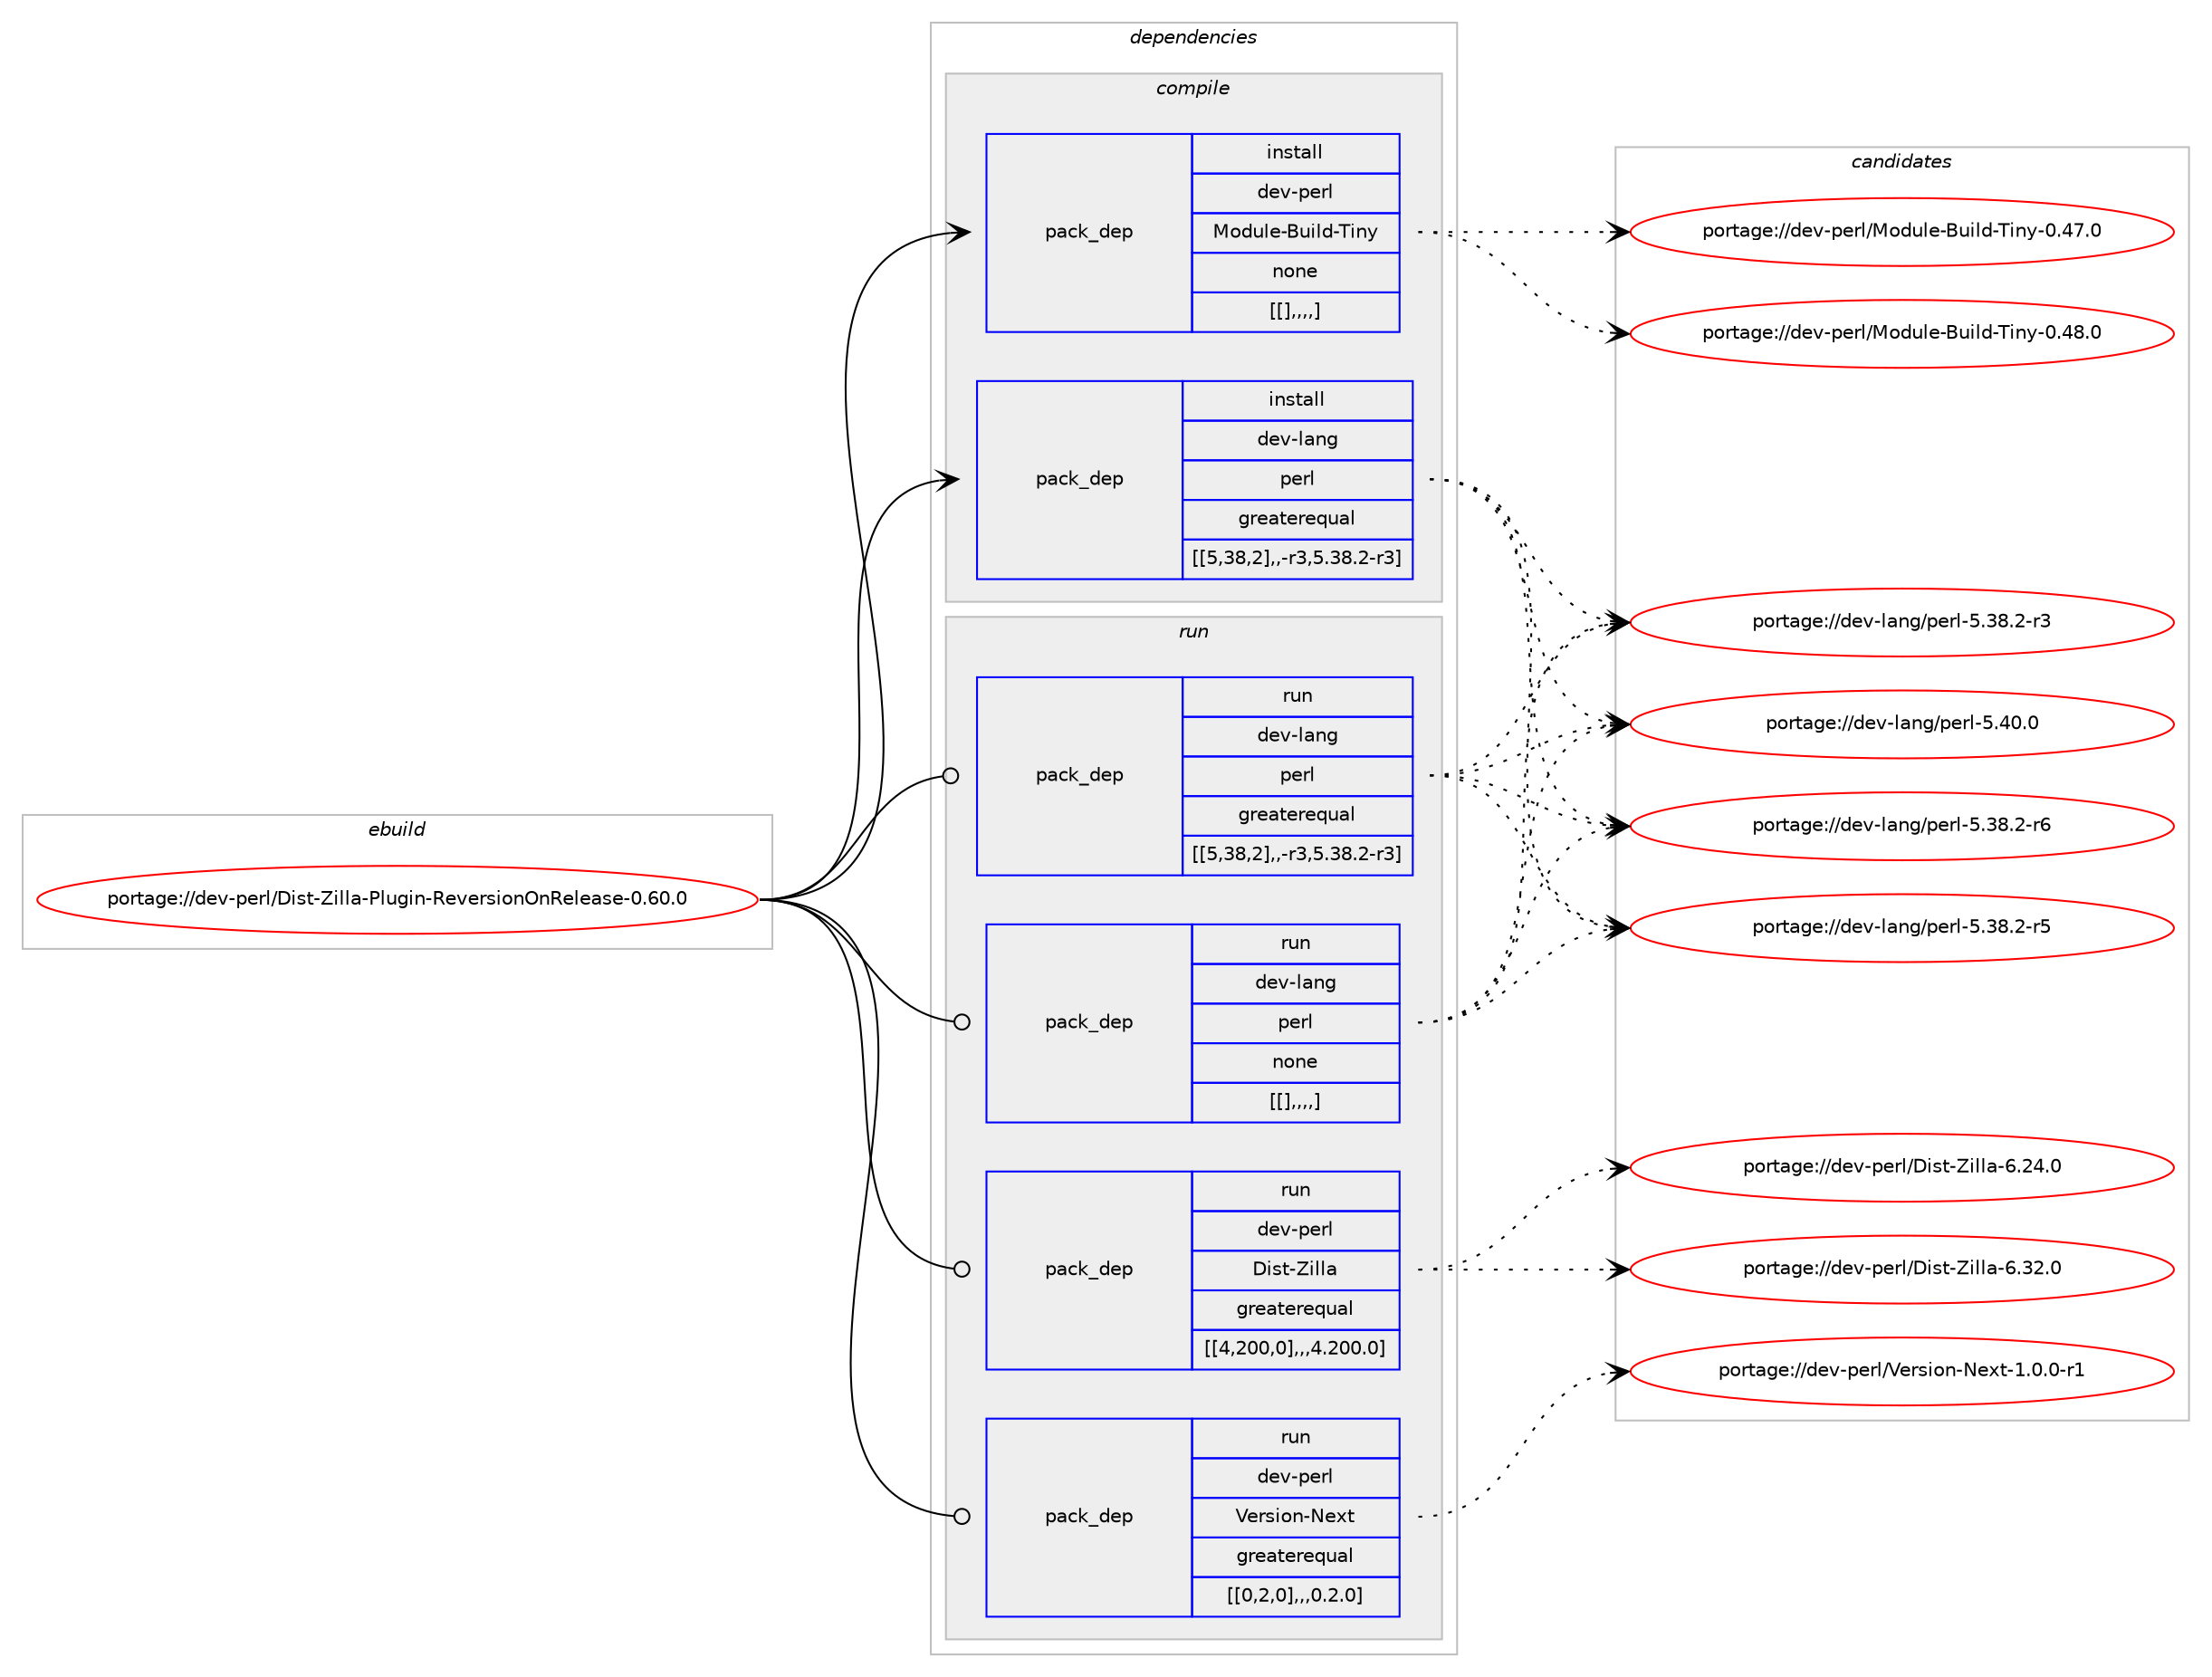 digraph prolog {

# *************
# Graph options
# *************

newrank=true;
concentrate=true;
compound=true;
graph [rankdir=LR,fontname=Helvetica,fontsize=10,ranksep=1.5];#, ranksep=2.5, nodesep=0.2];
edge  [arrowhead=vee];
node  [fontname=Helvetica,fontsize=10];

# **********
# The ebuild
# **********

subgraph cluster_leftcol {
color=gray;
label=<<i>ebuild</i>>;
id [label="portage://dev-perl/Dist-Zilla-Plugin-ReversionOnRelease-0.60.0", color=red, width=4, href="../dev-perl/Dist-Zilla-Plugin-ReversionOnRelease-0.60.0.svg"];
}

# ****************
# The dependencies
# ****************

subgraph cluster_midcol {
color=gray;
label=<<i>dependencies</i>>;
subgraph cluster_compile {
fillcolor="#eeeeee";
style=filled;
label=<<i>compile</i>>;
subgraph pack98787 {
dependency130329 [label=<<TABLE BORDER="0" CELLBORDER="1" CELLSPACING="0" CELLPADDING="4" WIDTH="220"><TR><TD ROWSPAN="6" CELLPADDING="30">pack_dep</TD></TR><TR><TD WIDTH="110">install</TD></TR><TR><TD>dev-lang</TD></TR><TR><TD>perl</TD></TR><TR><TD>greaterequal</TD></TR><TR><TD>[[5,38,2],,-r3,5.38.2-r3]</TD></TR></TABLE>>, shape=none, color=blue];
}
id:e -> dependency130329:w [weight=20,style="solid",arrowhead="vee"];
subgraph pack98788 {
dependency130330 [label=<<TABLE BORDER="0" CELLBORDER="1" CELLSPACING="0" CELLPADDING="4" WIDTH="220"><TR><TD ROWSPAN="6" CELLPADDING="30">pack_dep</TD></TR><TR><TD WIDTH="110">install</TD></TR><TR><TD>dev-perl</TD></TR><TR><TD>Module-Build-Tiny</TD></TR><TR><TD>none</TD></TR><TR><TD>[[],,,,]</TD></TR></TABLE>>, shape=none, color=blue];
}
id:e -> dependency130330:w [weight=20,style="solid",arrowhead="vee"];
}
subgraph cluster_compileandrun {
fillcolor="#eeeeee";
style=filled;
label=<<i>compile and run</i>>;
}
subgraph cluster_run {
fillcolor="#eeeeee";
style=filled;
label=<<i>run</i>>;
subgraph pack98789 {
dependency130331 [label=<<TABLE BORDER="0" CELLBORDER="1" CELLSPACING="0" CELLPADDING="4" WIDTH="220"><TR><TD ROWSPAN="6" CELLPADDING="30">pack_dep</TD></TR><TR><TD WIDTH="110">run</TD></TR><TR><TD>dev-lang</TD></TR><TR><TD>perl</TD></TR><TR><TD>greaterequal</TD></TR><TR><TD>[[5,38,2],,-r3,5.38.2-r3]</TD></TR></TABLE>>, shape=none, color=blue];
}
id:e -> dependency130331:w [weight=20,style="solid",arrowhead="odot"];
subgraph pack98790 {
dependency130332 [label=<<TABLE BORDER="0" CELLBORDER="1" CELLSPACING="0" CELLPADDING="4" WIDTH="220"><TR><TD ROWSPAN="6" CELLPADDING="30">pack_dep</TD></TR><TR><TD WIDTH="110">run</TD></TR><TR><TD>dev-lang</TD></TR><TR><TD>perl</TD></TR><TR><TD>none</TD></TR><TR><TD>[[],,,,]</TD></TR></TABLE>>, shape=none, color=blue];
}
id:e -> dependency130332:w [weight=20,style="solid",arrowhead="odot"];
subgraph pack98791 {
dependency130333 [label=<<TABLE BORDER="0" CELLBORDER="1" CELLSPACING="0" CELLPADDING="4" WIDTH="220"><TR><TD ROWSPAN="6" CELLPADDING="30">pack_dep</TD></TR><TR><TD WIDTH="110">run</TD></TR><TR><TD>dev-perl</TD></TR><TR><TD>Dist-Zilla</TD></TR><TR><TD>greaterequal</TD></TR><TR><TD>[[4,200,0],,,4.200.0]</TD></TR></TABLE>>, shape=none, color=blue];
}
id:e -> dependency130333:w [weight=20,style="solid",arrowhead="odot"];
subgraph pack98792 {
dependency130334 [label=<<TABLE BORDER="0" CELLBORDER="1" CELLSPACING="0" CELLPADDING="4" WIDTH="220"><TR><TD ROWSPAN="6" CELLPADDING="30">pack_dep</TD></TR><TR><TD WIDTH="110">run</TD></TR><TR><TD>dev-perl</TD></TR><TR><TD>Version-Next</TD></TR><TR><TD>greaterequal</TD></TR><TR><TD>[[0,2,0],,,0.2.0]</TD></TR></TABLE>>, shape=none, color=blue];
}
id:e -> dependency130334:w [weight=20,style="solid",arrowhead="odot"];
}
}

# **************
# The candidates
# **************

subgraph cluster_choices {
rank=same;
color=gray;
label=<<i>candidates</i>>;

subgraph choice98787 {
color=black;
nodesep=1;
choice10010111845108971101034711210111410845534652484648 [label="portage://dev-lang/perl-5.40.0", color=red, width=4,href="../dev-lang/perl-5.40.0.svg"];
choice100101118451089711010347112101114108455346515646504511454 [label="portage://dev-lang/perl-5.38.2-r6", color=red, width=4,href="../dev-lang/perl-5.38.2-r6.svg"];
choice100101118451089711010347112101114108455346515646504511453 [label="portage://dev-lang/perl-5.38.2-r5", color=red, width=4,href="../dev-lang/perl-5.38.2-r5.svg"];
choice100101118451089711010347112101114108455346515646504511451 [label="portage://dev-lang/perl-5.38.2-r3", color=red, width=4,href="../dev-lang/perl-5.38.2-r3.svg"];
dependency130329:e -> choice10010111845108971101034711210111410845534652484648:w [style=dotted,weight="100"];
dependency130329:e -> choice100101118451089711010347112101114108455346515646504511454:w [style=dotted,weight="100"];
dependency130329:e -> choice100101118451089711010347112101114108455346515646504511453:w [style=dotted,weight="100"];
dependency130329:e -> choice100101118451089711010347112101114108455346515646504511451:w [style=dotted,weight="100"];
}
subgraph choice98788 {
color=black;
nodesep=1;
choice1001011184511210111410847771111001171081014566117105108100458410511012145484652564648 [label="portage://dev-perl/Module-Build-Tiny-0.48.0", color=red, width=4,href="../dev-perl/Module-Build-Tiny-0.48.0.svg"];
choice1001011184511210111410847771111001171081014566117105108100458410511012145484652554648 [label="portage://dev-perl/Module-Build-Tiny-0.47.0", color=red, width=4,href="../dev-perl/Module-Build-Tiny-0.47.0.svg"];
dependency130330:e -> choice1001011184511210111410847771111001171081014566117105108100458410511012145484652564648:w [style=dotted,weight="100"];
dependency130330:e -> choice1001011184511210111410847771111001171081014566117105108100458410511012145484652554648:w [style=dotted,weight="100"];
}
subgraph choice98789 {
color=black;
nodesep=1;
choice10010111845108971101034711210111410845534652484648 [label="portage://dev-lang/perl-5.40.0", color=red, width=4,href="../dev-lang/perl-5.40.0.svg"];
choice100101118451089711010347112101114108455346515646504511454 [label="portage://dev-lang/perl-5.38.2-r6", color=red, width=4,href="../dev-lang/perl-5.38.2-r6.svg"];
choice100101118451089711010347112101114108455346515646504511453 [label="portage://dev-lang/perl-5.38.2-r5", color=red, width=4,href="../dev-lang/perl-5.38.2-r5.svg"];
choice100101118451089711010347112101114108455346515646504511451 [label="portage://dev-lang/perl-5.38.2-r3", color=red, width=4,href="../dev-lang/perl-5.38.2-r3.svg"];
dependency130331:e -> choice10010111845108971101034711210111410845534652484648:w [style=dotted,weight="100"];
dependency130331:e -> choice100101118451089711010347112101114108455346515646504511454:w [style=dotted,weight="100"];
dependency130331:e -> choice100101118451089711010347112101114108455346515646504511453:w [style=dotted,weight="100"];
dependency130331:e -> choice100101118451089711010347112101114108455346515646504511451:w [style=dotted,weight="100"];
}
subgraph choice98790 {
color=black;
nodesep=1;
choice10010111845108971101034711210111410845534652484648 [label="portage://dev-lang/perl-5.40.0", color=red, width=4,href="../dev-lang/perl-5.40.0.svg"];
choice100101118451089711010347112101114108455346515646504511454 [label="portage://dev-lang/perl-5.38.2-r6", color=red, width=4,href="../dev-lang/perl-5.38.2-r6.svg"];
choice100101118451089711010347112101114108455346515646504511453 [label="portage://dev-lang/perl-5.38.2-r5", color=red, width=4,href="../dev-lang/perl-5.38.2-r5.svg"];
choice100101118451089711010347112101114108455346515646504511451 [label="portage://dev-lang/perl-5.38.2-r3", color=red, width=4,href="../dev-lang/perl-5.38.2-r3.svg"];
dependency130332:e -> choice10010111845108971101034711210111410845534652484648:w [style=dotted,weight="100"];
dependency130332:e -> choice100101118451089711010347112101114108455346515646504511454:w [style=dotted,weight="100"];
dependency130332:e -> choice100101118451089711010347112101114108455346515646504511453:w [style=dotted,weight="100"];
dependency130332:e -> choice100101118451089711010347112101114108455346515646504511451:w [style=dotted,weight="100"];
}
subgraph choice98791 {
color=black;
nodesep=1;
choice10010111845112101114108476810511511645901051081089745544651504648 [label="portage://dev-perl/Dist-Zilla-6.32.0", color=red, width=4,href="../dev-perl/Dist-Zilla-6.32.0.svg"];
choice10010111845112101114108476810511511645901051081089745544650524648 [label="portage://dev-perl/Dist-Zilla-6.24.0", color=red, width=4,href="../dev-perl/Dist-Zilla-6.24.0.svg"];
dependency130333:e -> choice10010111845112101114108476810511511645901051081089745544651504648:w [style=dotted,weight="100"];
dependency130333:e -> choice10010111845112101114108476810511511645901051081089745544650524648:w [style=dotted,weight="100"];
}
subgraph choice98792 {
color=black;
nodesep=1;
choice10010111845112101114108478610111411510511111045781011201164549464846484511449 [label="portage://dev-perl/Version-Next-1.0.0-r1", color=red, width=4,href="../dev-perl/Version-Next-1.0.0-r1.svg"];
dependency130334:e -> choice10010111845112101114108478610111411510511111045781011201164549464846484511449:w [style=dotted,weight="100"];
}
}

}
